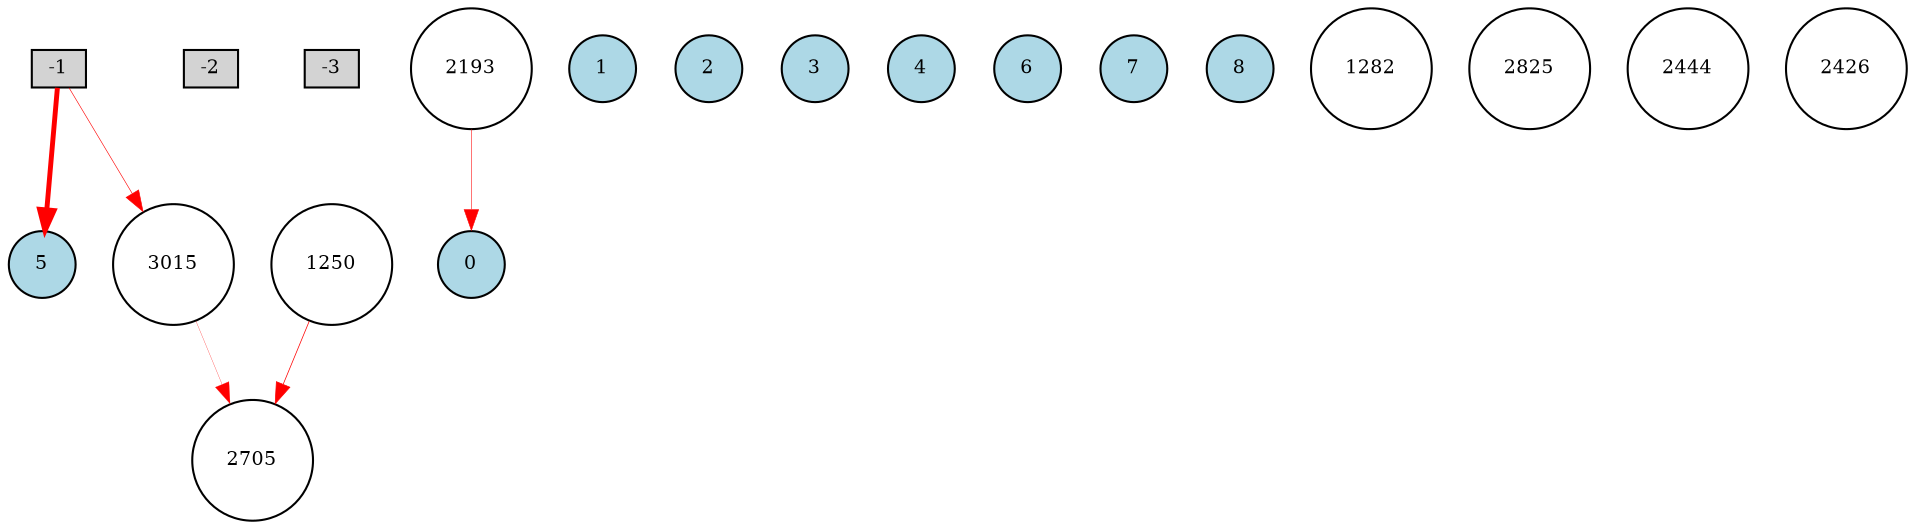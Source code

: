 digraph {
	node [fontsize=9 height=0.2 shape=circle width=0.2]
	-1 [fillcolor=lightgray shape=box style=filled]
	-2 [fillcolor=lightgray shape=box style=filled]
	-3 [fillcolor=lightgray shape=box style=filled]
	0 [fillcolor=lightblue style=filled]
	1 [fillcolor=lightblue style=filled]
	2 [fillcolor=lightblue style=filled]
	3 [fillcolor=lightblue style=filled]
	4 [fillcolor=lightblue style=filled]
	5 [fillcolor=lightblue style=filled]
	6 [fillcolor=lightblue style=filled]
	7 [fillcolor=lightblue style=filled]
	8 [fillcolor=lightblue style=filled]
	1250 [fillcolor=white style=filled]
	1282 [fillcolor=white style=filled]
	2825 [fillcolor=white style=filled]
	2444 [fillcolor=white style=filled]
	3015 [fillcolor=white style=filled]
	2193 [fillcolor=white style=filled]
	2705 [fillcolor=white style=filled]
	2426 [fillcolor=white style=filled]
	-1 -> 5 [color=red penwidth=2.360637416946049 style=solid]
	2193 -> 0 [color=red penwidth=0.2622379714392986 style=solid]
	1250 -> 2705 [color=red penwidth=0.35487983964784875 style=solid]
	3015 -> 2705 [color=red penwidth=0.12471333094831634 style=solid]
	-1 -> 3015 [color=red penwidth=0.2941017020133254 style=solid]
}
